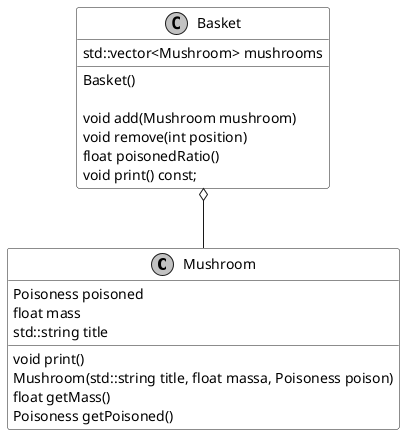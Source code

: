 @startuml

skinparam monochrome true
skinparam shadowing false
skinparam classBackgroundColor transparent

class Mushroom {
    Poisoness poisoned
    float mass
    std::string title

    void print()
    Mushroom(std::string title, float massa, Poisoness poison)
    float getMass()
    Poisoness getPoisoned()
}
class Basket {
    std::vector<Mushroom> mushrooms

    Basket()

    void add(Mushroom mushroom)
    void remove(int position)
    float poisonedRatio()
    void print() const;
}

Basket o-- Mushroom
